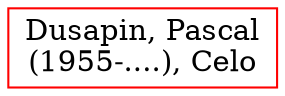 // Notice UMLRM0146
digraph UMLRM0146 {
	node [align=left shape=rect]
	size="20,20"
	rankdir=BT
	UMLRM0146 [label="Dusapin, Pascal
(1955-....), Celo" color=red]
}
